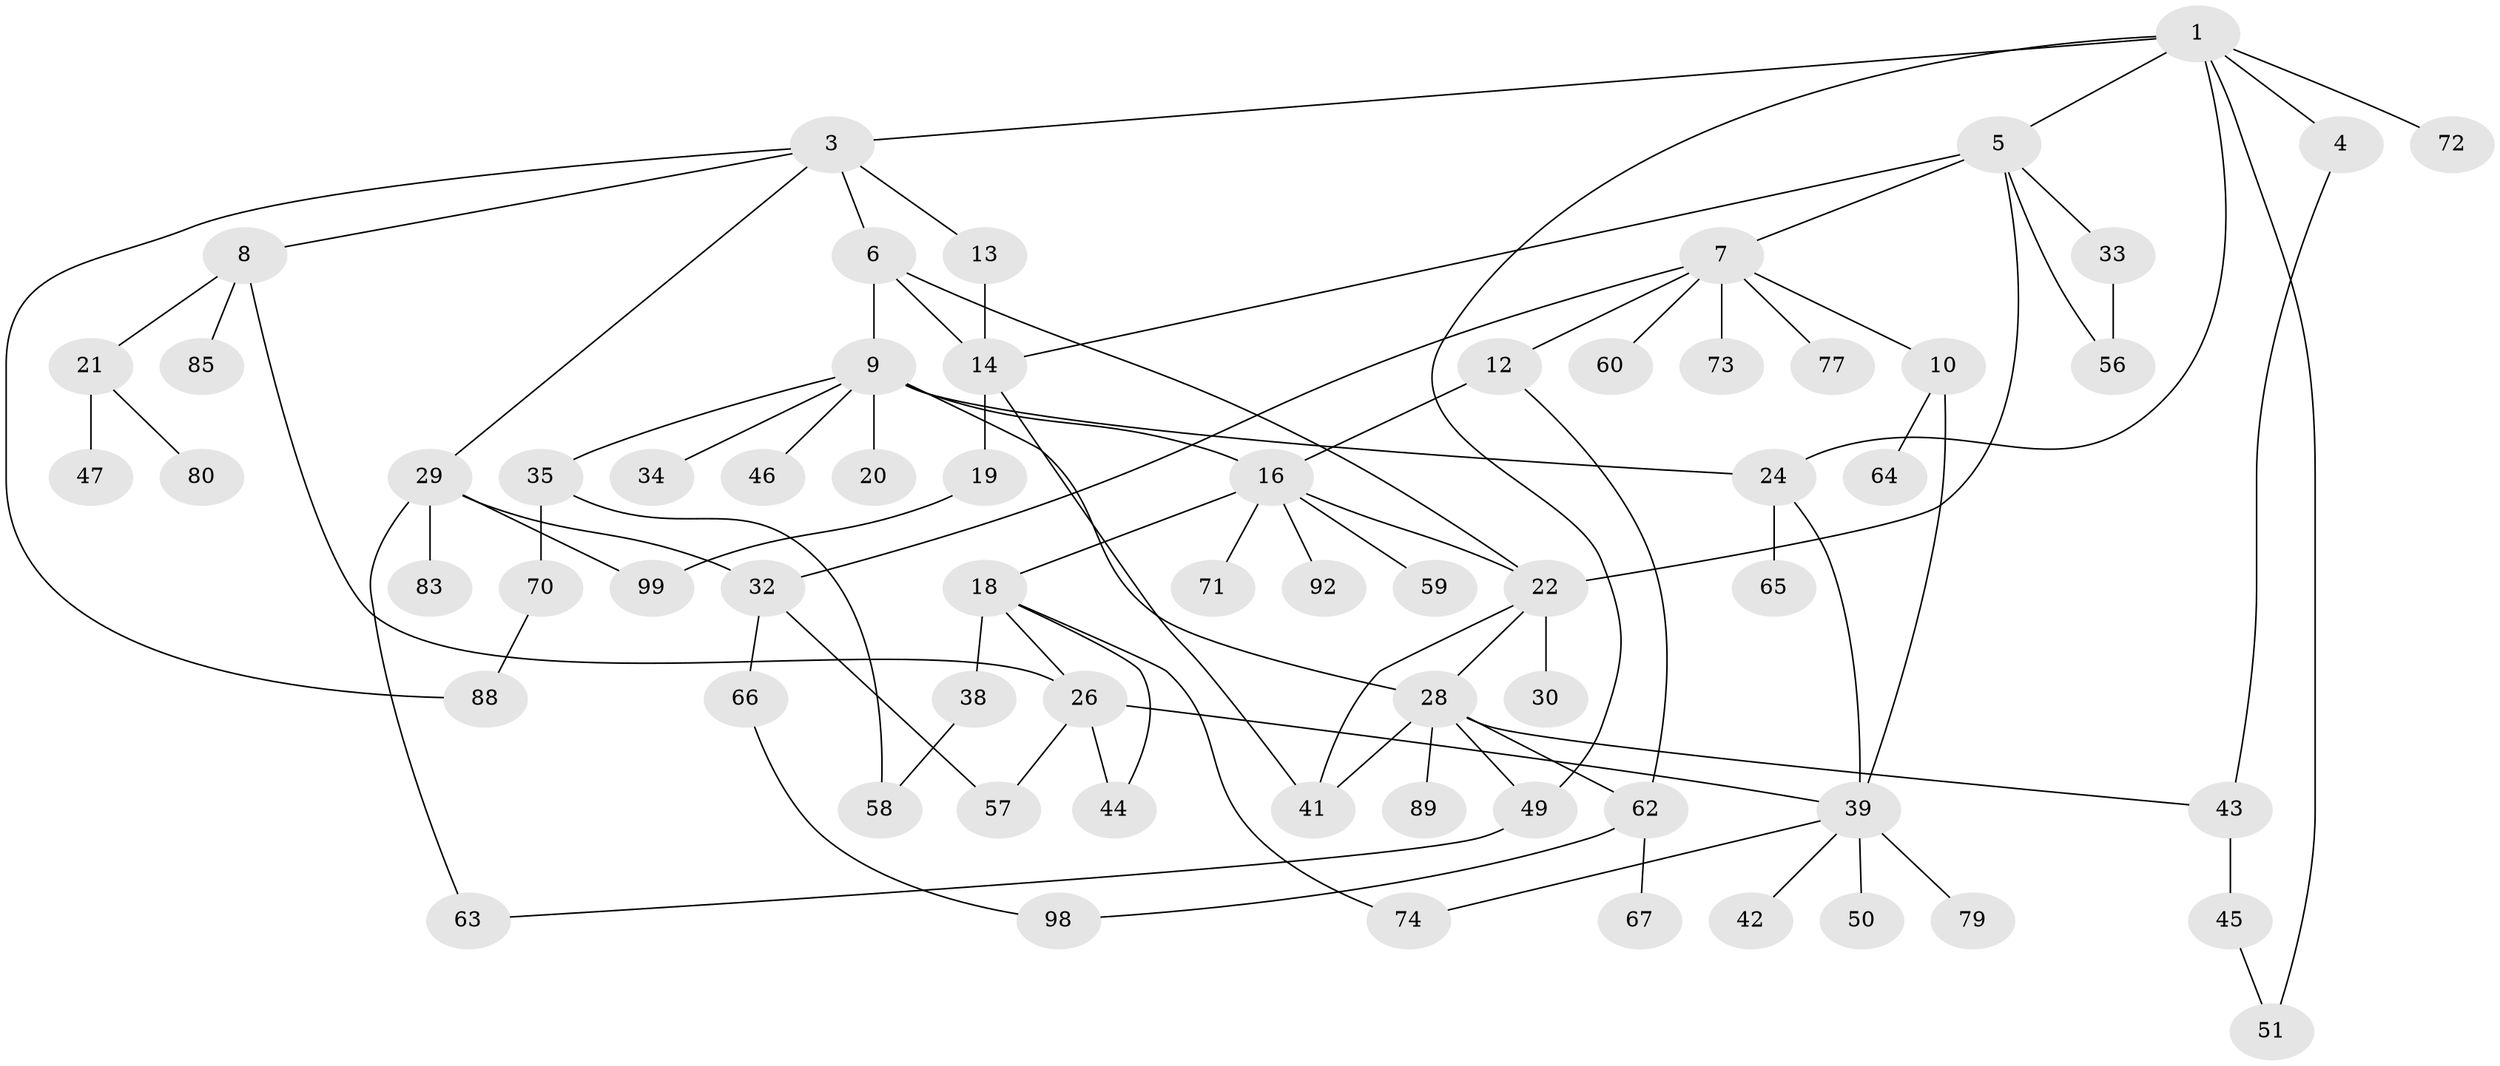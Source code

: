 // original degree distribution, {3: 0.16, 6: 0.04, 2: 0.29, 4: 0.09, 5: 0.09, 7: 0.01, 1: 0.32}
// Generated by graph-tools (version 1.1) at 2025/11/02/21/25 10:11:06]
// undirected, 65 vertices, 90 edges
graph export_dot {
graph [start="1"]
  node [color=gray90,style=filled];
  1 [super="+2"];
  3 [super="+52"];
  4 [super="+23"];
  5 [super="+31"];
  6 [super="+76"];
  7 [super="+25"];
  8;
  9 [super="+11"];
  10 [super="+27"];
  12 [super="+15"];
  13;
  14 [super="+17"];
  16 [super="+97"];
  18 [super="+53"];
  19 [super="+90"];
  20;
  21 [super="+54"];
  22 [super="+100"];
  24 [super="+37"];
  26 [super="+36"];
  28 [super="+40"];
  29 [super="+82"];
  30;
  32 [super="+55"];
  33;
  34 [super="+81"];
  35 [super="+93"];
  38 [super="+48"];
  39 [super="+61"];
  41 [super="+69"];
  42 [super="+95"];
  43;
  44 [super="+87"];
  45 [super="+75"];
  46;
  47;
  49;
  50;
  51 [super="+86"];
  56;
  57 [super="+68"];
  58;
  59;
  60;
  62 [super="+78"];
  63 [super="+84"];
  64;
  65;
  66 [super="+96"];
  67;
  70 [super="+94"];
  71;
  72;
  73;
  74;
  77;
  79 [super="+91"];
  80;
  83;
  85;
  88;
  89;
  92;
  98;
  99;
  1 -- 49;
  1 -- 24;
  1 -- 3;
  1 -- 4;
  1 -- 5;
  1 -- 51;
  1 -- 72;
  3 -- 6;
  3 -- 8;
  3 -- 13;
  3 -- 29;
  3 -- 88;
  4 -- 43;
  5 -- 7;
  5 -- 14;
  5 -- 22;
  5 -- 56;
  5 -- 33;
  6 -- 9;
  6 -- 22;
  6 -- 14;
  7 -- 10;
  7 -- 12;
  7 -- 60;
  7 -- 32;
  7 -- 73;
  7 -- 77;
  8 -- 21;
  8 -- 85;
  8 -- 26;
  9 -- 20;
  9 -- 28;
  9 -- 35;
  9 -- 16;
  9 -- 34;
  9 -- 24;
  9 -- 46;
  10 -- 64;
  10 -- 39;
  12 -- 16;
  12 -- 62;
  13 -- 14;
  14 -- 41;
  14 -- 19;
  16 -- 18;
  16 -- 22;
  16 -- 59;
  16 -- 71;
  16 -- 92;
  18 -- 26;
  18 -- 38;
  18 -- 74;
  18 -- 44;
  19 -- 99;
  21 -- 47;
  21 -- 80;
  22 -- 30;
  22 -- 41;
  22 -- 28;
  24 -- 39;
  24 -- 65;
  26 -- 57;
  26 -- 44;
  26 -- 39;
  28 -- 49;
  28 -- 89;
  28 -- 43;
  28 -- 62;
  28 -- 41;
  29 -- 63;
  29 -- 32;
  29 -- 83;
  29 -- 99;
  32 -- 57;
  32 -- 66;
  33 -- 56;
  35 -- 70;
  35 -- 58;
  38 -- 58;
  39 -- 42;
  39 -- 50;
  39 -- 74;
  39 -- 79;
  43 -- 45;
  45 -- 51;
  49 -- 63;
  62 -- 67;
  62 -- 98;
  66 -- 98;
  70 -- 88;
}
